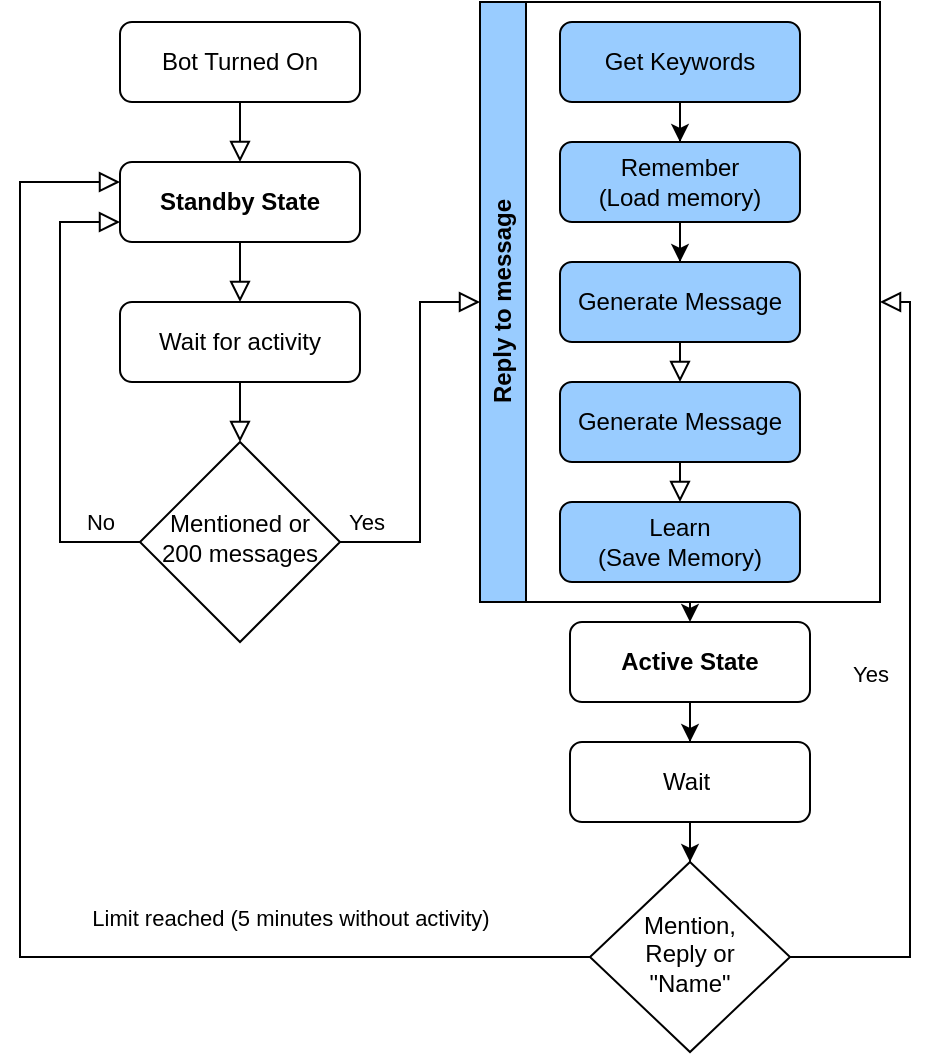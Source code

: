 <mxfile version="21.2.8" type="device">
  <diagram id="C5RBs43oDa-KdzZeNtuy" name="Page-1">
    <mxGraphModel dx="1179" dy="605" grid="1" gridSize="10" guides="1" tooltips="1" connect="1" arrows="1" fold="1" page="1" pageScale="1" pageWidth="827" pageHeight="1169" math="0" shadow="0">
      <root>
        <mxCell id="WIyWlLk6GJQsqaUBKTNV-0" />
        <mxCell id="WIyWlLk6GJQsqaUBKTNV-1" parent="WIyWlLk6GJQsqaUBKTNV-0" />
        <mxCell id="WIyWlLk6GJQsqaUBKTNV-2" value="" style="rounded=0;html=1;jettySize=auto;orthogonalLoop=1;fontSize=11;endArrow=block;endFill=0;endSize=8;strokeWidth=1;shadow=0;labelBackgroundColor=none;edgeStyle=orthogonalEdgeStyle;" parent="WIyWlLk6GJQsqaUBKTNV-1" source="iDo_qk_07N0RzufHFwzj-10" target="WIyWlLk6GJQsqaUBKTNV-6" edge="1">
          <mxGeometry relative="1" as="geometry" />
        </mxCell>
        <mxCell id="WIyWlLk6GJQsqaUBKTNV-3" value="Bot Turned On" style="rounded=1;whiteSpace=wrap;html=1;fontSize=12;glass=0;strokeWidth=1;shadow=0;" parent="WIyWlLk6GJQsqaUBKTNV-1" vertex="1">
          <mxGeometry x="270" y="280" width="120" height="40" as="geometry" />
        </mxCell>
        <mxCell id="WIyWlLk6GJQsqaUBKTNV-5" value="No" style="edgeStyle=orthogonalEdgeStyle;rounded=0;html=1;jettySize=auto;orthogonalLoop=1;fontSize=11;endArrow=block;endFill=0;endSize=8;strokeWidth=1;shadow=0;labelBackgroundColor=none;entryX=0;entryY=0.75;entryDx=0;entryDy=0;exitX=0;exitY=0.5;exitDx=0;exitDy=0;" parent="WIyWlLk6GJQsqaUBKTNV-1" source="WIyWlLk6GJQsqaUBKTNV-6" target="TeDzJyh6-fD87B7s-1-6-7" edge="1">
          <mxGeometry x="-0.826" y="-10" relative="1" as="geometry">
            <mxPoint as="offset" />
            <mxPoint x="380" y="480" as="sourcePoint" />
            <mxPoint x="430" y="480" as="targetPoint" />
            <Array as="points">
              <mxPoint x="240" y="540" />
              <mxPoint x="240" y="380" />
            </Array>
          </mxGeometry>
        </mxCell>
        <mxCell id="WIyWlLk6GJQsqaUBKTNV-6" value="Mentioned or&lt;br&gt;200 messages" style="rhombus;whiteSpace=wrap;html=1;shadow=0;fontFamily=Helvetica;fontSize=12;align=center;strokeWidth=1;spacing=6;spacingTop=-4;" parent="WIyWlLk6GJQsqaUBKTNV-1" vertex="1">
          <mxGeometry x="280" y="490" width="100" height="100" as="geometry" />
        </mxCell>
        <mxCell id="TeDzJyh6-fD87B7s-1-6-8" value="" style="rounded=0;html=1;jettySize=auto;orthogonalLoop=1;fontSize=11;endArrow=block;endFill=0;endSize=8;strokeWidth=1;shadow=0;labelBackgroundColor=none;edgeStyle=orthogonalEdgeStyle;" parent="WIyWlLk6GJQsqaUBKTNV-1" source="WIyWlLk6GJQsqaUBKTNV-3" target="TeDzJyh6-fD87B7s-1-6-7" edge="1">
          <mxGeometry relative="1" as="geometry">
            <mxPoint x="330" y="330" as="sourcePoint" />
            <mxPoint x="330" y="440" as="targetPoint" />
          </mxGeometry>
        </mxCell>
        <mxCell id="TeDzJyh6-fD87B7s-1-6-7" value="&lt;b&gt;Standby State&lt;/b&gt;" style="rounded=1;whiteSpace=wrap;html=1;fontSize=12;glass=0;strokeWidth=1;shadow=0;" parent="WIyWlLk6GJQsqaUBKTNV-1" vertex="1">
          <mxGeometry x="270" y="350" width="120" height="40" as="geometry" />
        </mxCell>
        <mxCell id="TeDzJyh6-fD87B7s-1-6-29" style="edgeStyle=orthogonalEdgeStyle;rounded=0;orthogonalLoop=1;jettySize=auto;html=1;shadow=0;" parent="WIyWlLk6GJQsqaUBKTNV-1" source="TeDzJyh6-fD87B7s-1-6-30" target="TeDzJyh6-fD87B7s-1-6-16" edge="1">
          <mxGeometry relative="1" as="geometry" />
        </mxCell>
        <mxCell id="TeDzJyh6-fD87B7s-1-6-9" value="&lt;b&gt;Active State&lt;/b&gt;" style="rounded=1;whiteSpace=wrap;html=1;fontSize=12;glass=0;strokeWidth=1;shadow=0;" parent="WIyWlLk6GJQsqaUBKTNV-1" vertex="1">
          <mxGeometry x="495" y="580" width="120" height="40" as="geometry" />
        </mxCell>
        <mxCell id="TeDzJyh6-fD87B7s-1-6-16" value="Mention, &lt;br&gt;Reply or&lt;br&gt;&quot;Name&quot;" style="rhombus;whiteSpace=wrap;html=1;shadow=0;fontFamily=Helvetica;fontSize=12;align=center;strokeWidth=1;spacing=6;spacingTop=-4;" parent="WIyWlLk6GJQsqaUBKTNV-1" vertex="1">
          <mxGeometry x="505" y="700" width="100" height="95" as="geometry" />
        </mxCell>
        <mxCell id="TeDzJyh6-fD87B7s-1-6-17" value="Yes" style="rounded=0;html=1;jettySize=auto;orthogonalLoop=1;fontSize=11;endArrow=block;endFill=0;endSize=8;strokeWidth=1;shadow=0;labelBackgroundColor=none;edgeStyle=orthogonalEdgeStyle;exitX=1;exitY=0.5;exitDx=0;exitDy=0;entryX=1;entryY=0.5;entryDx=0;entryDy=0;" parent="WIyWlLk6GJQsqaUBKTNV-1" source="TeDzJyh6-fD87B7s-1-6-16" target="iDo_qk_07N0RzufHFwzj-43" edge="1">
          <mxGeometry y="20" relative="1" as="geometry">
            <mxPoint as="offset" />
            <mxPoint x="695" y="650" as="sourcePoint" />
            <mxPoint x="650" y="380" as="targetPoint" />
            <Array as="points">
              <mxPoint x="665" y="748" />
              <mxPoint x="665" y="420" />
            </Array>
          </mxGeometry>
        </mxCell>
        <mxCell id="TeDzJyh6-fD87B7s-1-6-22" value="Yes" style="rounded=0;html=1;jettySize=auto;orthogonalLoop=1;fontSize=11;endArrow=block;endFill=0;endSize=8;strokeWidth=1;shadow=0;labelBackgroundColor=none;edgeStyle=orthogonalEdgeStyle;exitX=1;exitY=0.5;exitDx=0;exitDy=0;entryX=0;entryY=0.5;entryDx=0;entryDy=0;" parent="WIyWlLk6GJQsqaUBKTNV-1" source="WIyWlLk6GJQsqaUBKTNV-6" target="iDo_qk_07N0RzufHFwzj-43" edge="1">
          <mxGeometry x="-0.862" y="10" relative="1" as="geometry">
            <mxPoint as="offset" />
            <mxPoint x="330" y="520" as="sourcePoint" />
            <mxPoint x="505.0" y="190.0" as="targetPoint" />
            <Array as="points">
              <mxPoint x="420" y="540" />
              <mxPoint x="420" y="420" />
            </Array>
          </mxGeometry>
        </mxCell>
        <mxCell id="TeDzJyh6-fD87B7s-1-6-28" value="Limit reached (5 minutes without activity)" style="edgeStyle=orthogonalEdgeStyle;rounded=0;html=1;jettySize=auto;orthogonalLoop=1;fontSize=11;endArrow=block;endFill=0;endSize=8;strokeWidth=1;shadow=0;labelBackgroundColor=none;entryX=0;entryY=0.25;entryDx=0;entryDy=0;exitX=0;exitY=0.5;exitDx=0;exitDy=0;" parent="WIyWlLk6GJQsqaUBKTNV-1" source="TeDzJyh6-fD87B7s-1-6-16" edge="1" target="TeDzJyh6-fD87B7s-1-6-7">
          <mxGeometry x="-0.584" y="-20" relative="1" as="geometry">
            <mxPoint as="offset" />
            <mxPoint x="439" y="750" as="sourcePoint" />
            <mxPoint x="250" y="490" as="targetPoint" />
            <Array as="points">
              <mxPoint x="220" y="748" />
              <mxPoint x="220" y="360" />
            </Array>
          </mxGeometry>
        </mxCell>
        <mxCell id="TeDzJyh6-fD87B7s-1-6-32" value="" style="edgeStyle=orthogonalEdgeStyle;rounded=0;orthogonalLoop=1;jettySize=auto;html=1;shadow=0;" parent="WIyWlLk6GJQsqaUBKTNV-1" source="TeDzJyh6-fD87B7s-1-6-9" target="TeDzJyh6-fD87B7s-1-6-30" edge="1">
          <mxGeometry relative="1" as="geometry">
            <mxPoint x="555" y="620" as="sourcePoint" />
            <mxPoint x="555" y="700" as="targetPoint" />
          </mxGeometry>
        </mxCell>
        <mxCell id="TeDzJyh6-fD87B7s-1-6-30" value="Wait&amp;nbsp;" style="rounded=1;whiteSpace=wrap;html=1;fontSize=12;glass=0;strokeWidth=1;shadow=0;" parent="WIyWlLk6GJQsqaUBKTNV-1" vertex="1">
          <mxGeometry x="495" y="640" width="120" height="40" as="geometry" />
        </mxCell>
        <mxCell id="iDo_qk_07N0RzufHFwzj-11" value="" style="rounded=0;html=1;jettySize=auto;orthogonalLoop=1;fontSize=11;endArrow=block;endFill=0;endSize=8;strokeWidth=1;shadow=0;labelBackgroundColor=none;edgeStyle=orthogonalEdgeStyle;" edge="1" parent="WIyWlLk6GJQsqaUBKTNV-1" source="TeDzJyh6-fD87B7s-1-6-7" target="iDo_qk_07N0RzufHFwzj-10">
          <mxGeometry relative="1" as="geometry">
            <mxPoint x="330" y="400" as="sourcePoint" />
            <mxPoint x="330" y="470" as="targetPoint" />
          </mxGeometry>
        </mxCell>
        <mxCell id="iDo_qk_07N0RzufHFwzj-10" value="Wait for activity" style="rounded=1;whiteSpace=wrap;html=1;fontSize=12;glass=0;strokeWidth=1;shadow=0;" vertex="1" parent="WIyWlLk6GJQsqaUBKTNV-1">
          <mxGeometry x="270" y="420" width="120" height="40" as="geometry" />
        </mxCell>
        <mxCell id="iDo_qk_07N0RzufHFwzj-50" style="edgeStyle=orthogonalEdgeStyle;rounded=0;orthogonalLoop=1;jettySize=auto;html=1;entryX=0.5;entryY=0;entryDx=0;entryDy=0;shadow=0;" edge="1" parent="WIyWlLk6GJQsqaUBKTNV-1" source="iDo_qk_07N0RzufHFwzj-43" target="TeDzJyh6-fD87B7s-1-6-9">
          <mxGeometry relative="1" as="geometry">
            <Array as="points">
              <mxPoint x="550" y="570" />
              <mxPoint x="550" y="570" />
            </Array>
          </mxGeometry>
        </mxCell>
        <mxCell id="iDo_qk_07N0RzufHFwzj-43" value="Reply to message" style="swimlane;horizontal=0;whiteSpace=wrap;html=1;shadow=0;fillColor=#99CCFF;" vertex="1" parent="WIyWlLk6GJQsqaUBKTNV-1">
          <mxGeometry x="450" y="270" width="200" height="300" as="geometry">
            <mxRectangle x="450" y="270" width="40" height="130" as="alternateBounds" />
          </mxGeometry>
        </mxCell>
        <mxCell id="iDo_qk_07N0RzufHFwzj-0" value="Get Keywords" style="rounded=1;whiteSpace=wrap;html=1;fontSize=12;glass=0;strokeWidth=1;shadow=0;fillColor=#99CCFF;" vertex="1" parent="iDo_qk_07N0RzufHFwzj-43">
          <mxGeometry x="40" y="10" width="120" height="40" as="geometry" />
        </mxCell>
        <mxCell id="iDo_qk_07N0RzufHFwzj-44" value="Remember&lt;br&gt;(Load memory)" style="rounded=1;whiteSpace=wrap;html=1;fontSize=12;glass=0;strokeWidth=1;shadow=0;fillColor=#99CCFF;" vertex="1" parent="iDo_qk_07N0RzufHFwzj-43">
          <mxGeometry x="40" y="70" width="120" height="40" as="geometry" />
        </mxCell>
        <mxCell id="iDo_qk_07N0RzufHFwzj-45" value="" style="edgeStyle=orthogonalEdgeStyle;rounded=0;orthogonalLoop=1;jettySize=auto;html=1;entryX=0.5;entryY=0;entryDx=0;entryDy=0;shadow=0;" edge="1" parent="iDo_qk_07N0RzufHFwzj-43" source="iDo_qk_07N0RzufHFwzj-0" target="iDo_qk_07N0RzufHFwzj-44">
          <mxGeometry relative="1" as="geometry">
            <mxPoint x="100" y="80" as="sourcePoint" />
            <mxPoint x="100" y="190" as="targetPoint" />
          </mxGeometry>
        </mxCell>
        <mxCell id="TeDzJyh6-fD87B7s-1-6-21" value="Generate Message" style="rounded=1;whiteSpace=wrap;html=1;fontSize=12;glass=0;strokeWidth=1;shadow=0;fillColor=#99CCFF;" parent="iDo_qk_07N0RzufHFwzj-43" vertex="1">
          <mxGeometry x="40" y="130" width="120" height="40" as="geometry" />
        </mxCell>
        <mxCell id="iDo_qk_07N0RzufHFwzj-3" style="edgeStyle=orthogonalEdgeStyle;rounded=0;orthogonalLoop=1;jettySize=auto;html=1;entryX=0.5;entryY=0;entryDx=0;entryDy=0;shadow=0;" edge="1" parent="iDo_qk_07N0RzufHFwzj-43" source="iDo_qk_07N0RzufHFwzj-44" target="TeDzJyh6-fD87B7s-1-6-21">
          <mxGeometry relative="1" as="geometry" />
        </mxCell>
        <mxCell id="iDo_qk_07N0RzufHFwzj-46" value="Generate Message" style="rounded=1;whiteSpace=wrap;html=1;fontSize=12;glass=0;strokeWidth=1;shadow=0;fillColor=#99CCFF;" vertex="1" parent="iDo_qk_07N0RzufHFwzj-43">
          <mxGeometry x="40" y="190" width="120" height="40" as="geometry" />
        </mxCell>
        <mxCell id="iDo_qk_07N0RzufHFwzj-47" value="" style="rounded=0;html=1;jettySize=auto;orthogonalLoop=1;fontSize=11;endArrow=block;endFill=0;endSize=8;strokeWidth=1;shadow=0;labelBackgroundColor=none;edgeStyle=orthogonalEdgeStyle;entryX=0.5;entryY=0;entryDx=0;entryDy=0;" edge="1" parent="iDo_qk_07N0RzufHFwzj-43" source="TeDzJyh6-fD87B7s-1-6-21" target="iDo_qk_07N0RzufHFwzj-46">
          <mxGeometry y="20" relative="1" as="geometry">
            <mxPoint as="offset" />
            <mxPoint x="100" y="200" as="sourcePoint" />
            <mxPoint x="100" y="250" as="targetPoint" />
            <Array as="points">
              <mxPoint x="100" y="190" />
            </Array>
          </mxGeometry>
        </mxCell>
        <mxCell id="TeDzJyh6-fD87B7s-1-6-11" value="Learn&lt;br&gt;(Save Memory)" style="rounded=1;whiteSpace=wrap;html=1;fontSize=12;glass=0;strokeWidth=1;shadow=0;fillColor=#99CCFF;" parent="iDo_qk_07N0RzufHFwzj-43" vertex="1">
          <mxGeometry x="40" y="250" width="120" height="40" as="geometry" />
        </mxCell>
        <mxCell id="TeDzJyh6-fD87B7s-1-6-12" value="" style="rounded=0;html=1;jettySize=auto;orthogonalLoop=1;fontSize=11;endArrow=block;endFill=0;endSize=8;strokeWidth=1;shadow=0;labelBackgroundColor=none;edgeStyle=orthogonalEdgeStyle;" parent="iDo_qk_07N0RzufHFwzj-43" source="iDo_qk_07N0RzufHFwzj-46" target="TeDzJyh6-fD87B7s-1-6-11" edge="1">
          <mxGeometry y="20" relative="1" as="geometry">
            <mxPoint as="offset" />
            <mxPoint x="-51" y="430" as="sourcePoint" />
            <mxPoint x="-51" y="510" as="targetPoint" />
            <Array as="points">
              <mxPoint x="100" y="250" />
              <mxPoint x="100" y="250" />
            </Array>
          </mxGeometry>
        </mxCell>
      </root>
    </mxGraphModel>
  </diagram>
</mxfile>
